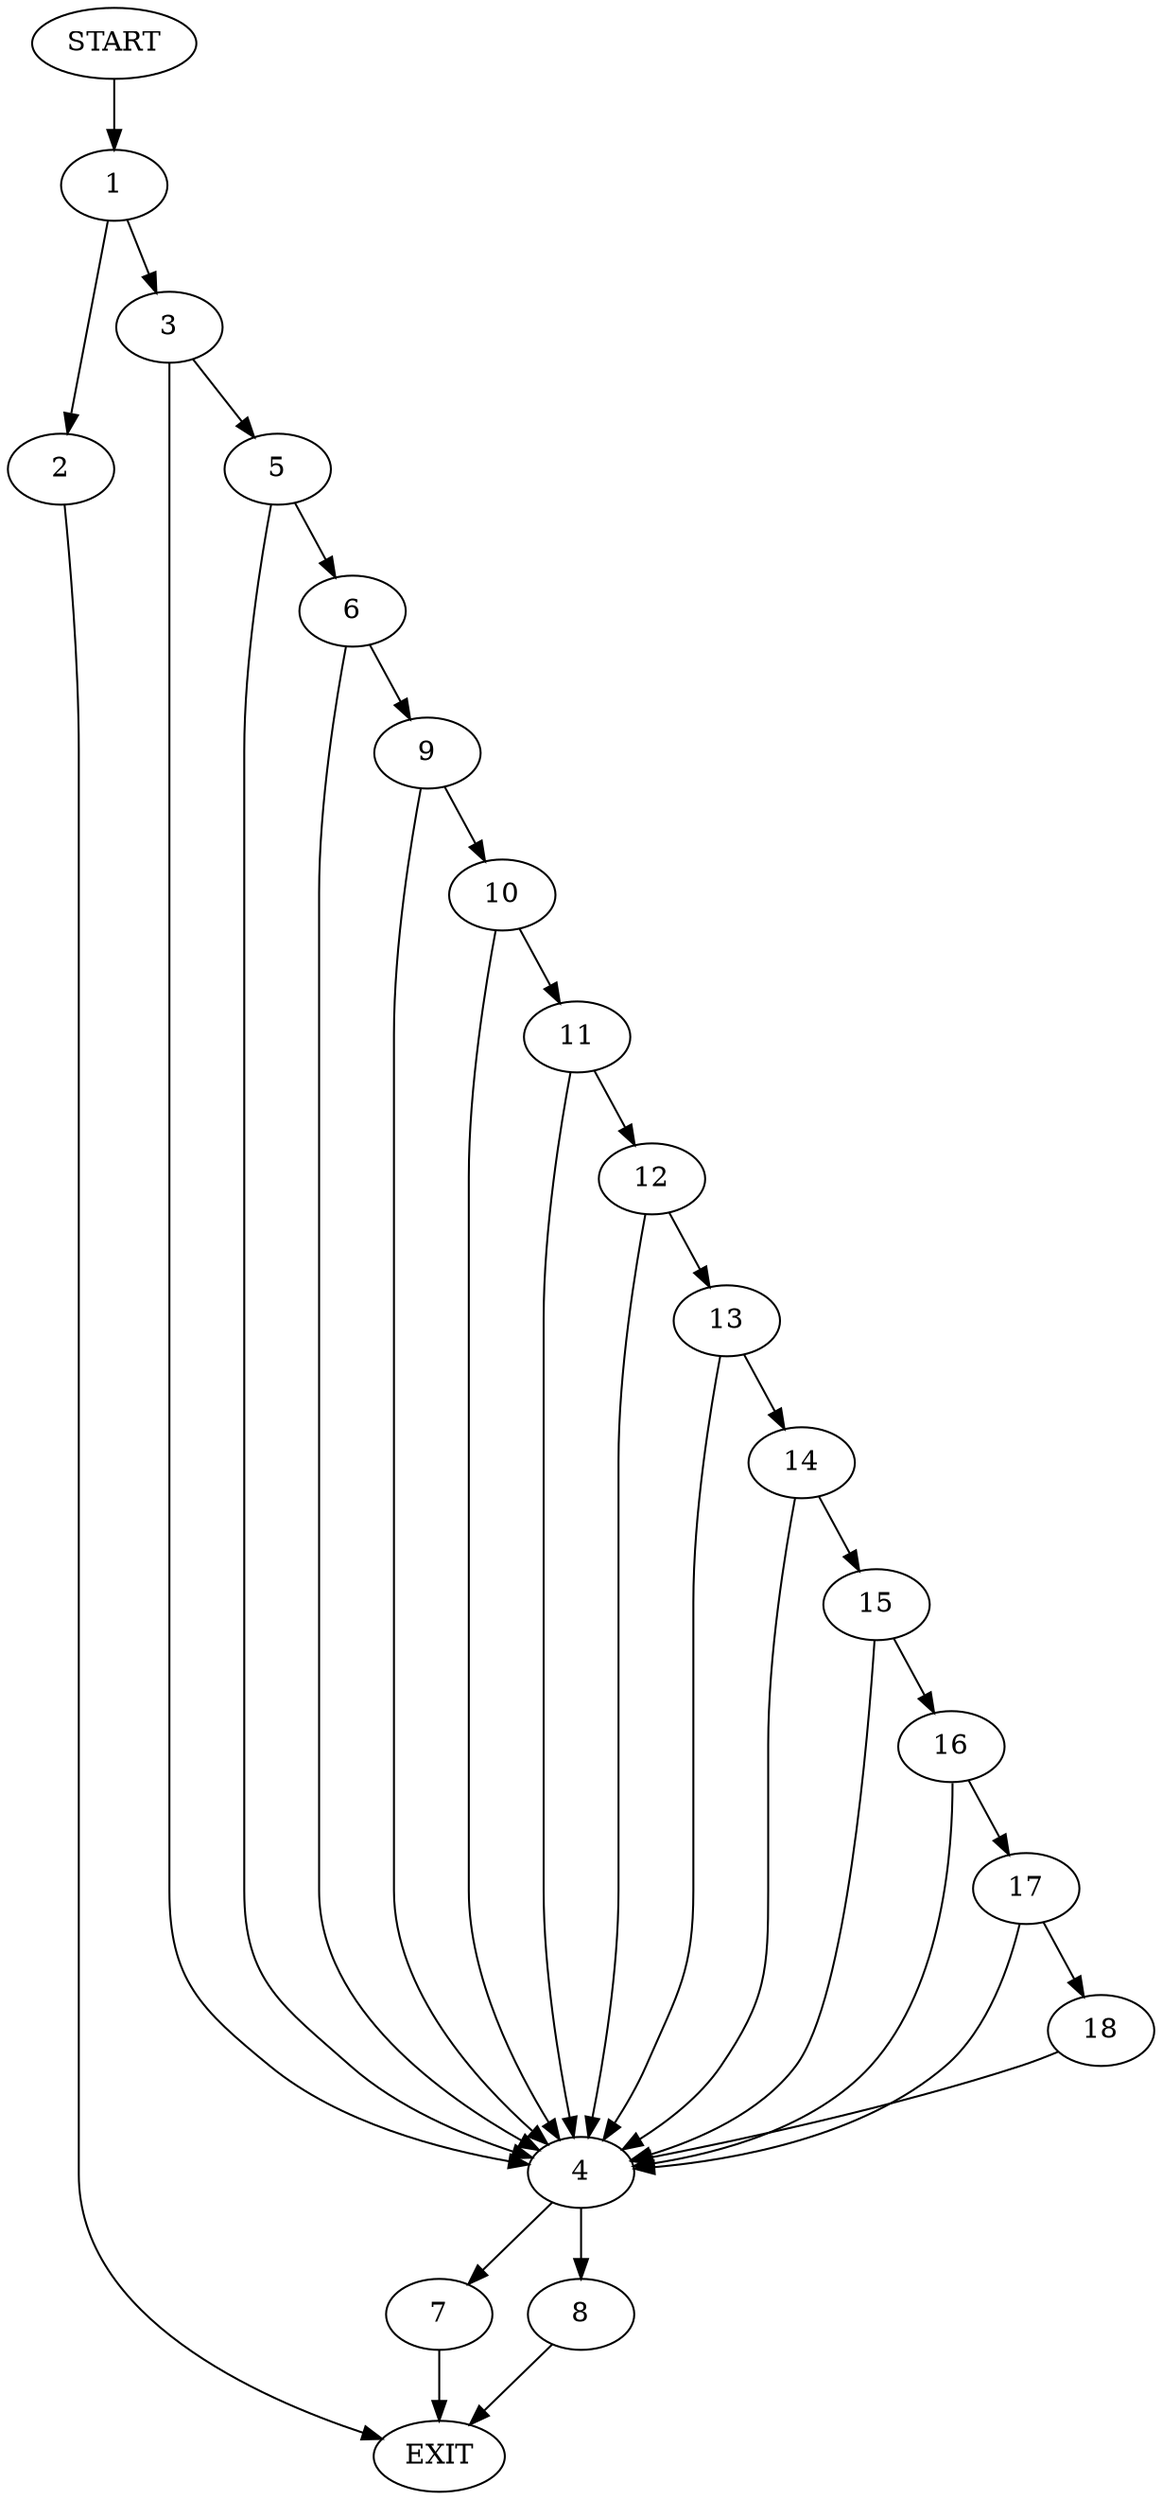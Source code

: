 digraph {
0 [label="START"]
19 [label="EXIT"]
0 -> 1
1 -> 2
1 -> 3
2 -> 19
3 -> 4
3 -> 5
5 -> 6
5 -> 4
4 -> 7
4 -> 8
6 -> 4
6 -> 9
9 -> 10
9 -> 4
10 -> 11
10 -> 4
11 -> 4
11 -> 12
12 -> 13
12 -> 4
13 -> 4
13 -> 14
14 -> 4
14 -> 15
15 -> 16
15 -> 4
16 -> 17
16 -> 4
17 -> 4
17 -> 18
18 -> 4
7 -> 19
8 -> 19
}
